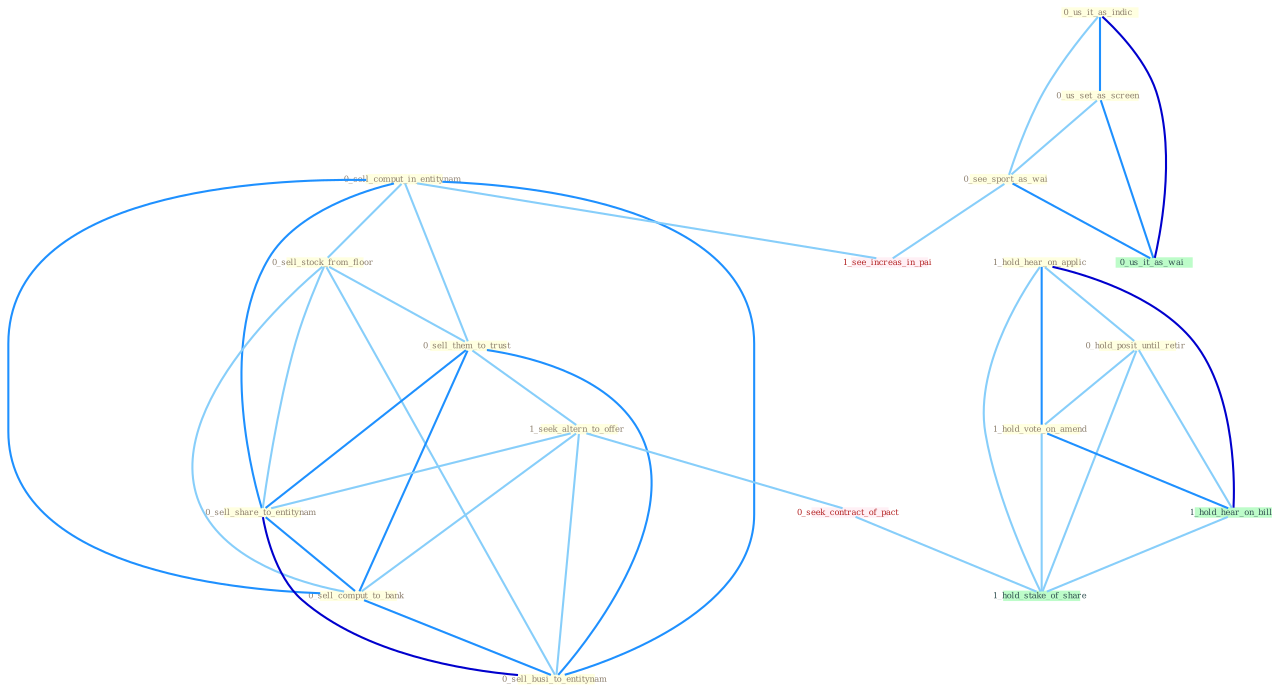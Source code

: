 Graph G{ 
    node
    [shape=polygon,style=filled,width=.5,height=.06,color="#BDFCC9",fixedsize=true,fontsize=4,
    fontcolor="#2f4f4f"];
    {node
    [color="#ffffe0", fontcolor="#8b7d6b"] "0_sell_comput_in_entitynam " "0_sell_stock_from_floor " "0_sell_them_to_trust " "0_us_it_as_indic " "1_hold_hear_on_applic " "0_us_set_as_screen " "1_seek_altern_to_offer " "0_sell_share_to_entitynam " "0_hold_posit_until_retir " "1_hold_vote_on_amend " "0_sell_comput_to_bank " "0_see_sport_as_wai " "0_sell_busi_to_entitynam "}
{node [color="#fff0f5", fontcolor="#b22222"] "0_seek_contract_of_pact " "1_see_increas_in_pai "}
edge [color="#B0E2FF"];

	"0_sell_comput_in_entitynam " -- "0_sell_stock_from_floor " [w="1", color="#87cefa" ];
	"0_sell_comput_in_entitynam " -- "0_sell_them_to_trust " [w="1", color="#87cefa" ];
	"0_sell_comput_in_entitynam " -- "0_sell_share_to_entitynam " [w="2", color="#1e90ff" , len=0.8];
	"0_sell_comput_in_entitynam " -- "0_sell_comput_to_bank " [w="2", color="#1e90ff" , len=0.8];
	"0_sell_comput_in_entitynam " -- "0_sell_busi_to_entitynam " [w="2", color="#1e90ff" , len=0.8];
	"0_sell_comput_in_entitynam " -- "1_see_increas_in_pai " [w="1", color="#87cefa" ];
	"0_sell_stock_from_floor " -- "0_sell_them_to_trust " [w="1", color="#87cefa" ];
	"0_sell_stock_from_floor " -- "0_sell_share_to_entitynam " [w="1", color="#87cefa" ];
	"0_sell_stock_from_floor " -- "0_sell_comput_to_bank " [w="1", color="#87cefa" ];
	"0_sell_stock_from_floor " -- "0_sell_busi_to_entitynam " [w="1", color="#87cefa" ];
	"0_sell_them_to_trust " -- "1_seek_altern_to_offer " [w="1", color="#87cefa" ];
	"0_sell_them_to_trust " -- "0_sell_share_to_entitynam " [w="2", color="#1e90ff" , len=0.8];
	"0_sell_them_to_trust " -- "0_sell_comput_to_bank " [w="2", color="#1e90ff" , len=0.8];
	"0_sell_them_to_trust " -- "0_sell_busi_to_entitynam " [w="2", color="#1e90ff" , len=0.8];
	"0_us_it_as_indic " -- "0_us_set_as_screen " [w="2", color="#1e90ff" , len=0.8];
	"0_us_it_as_indic " -- "0_see_sport_as_wai " [w="1", color="#87cefa" ];
	"0_us_it_as_indic " -- "0_us_it_as_wai " [w="3", color="#0000cd" , len=0.6];
	"1_hold_hear_on_applic " -- "0_hold_posit_until_retir " [w="1", color="#87cefa" ];
	"1_hold_hear_on_applic " -- "1_hold_vote_on_amend " [w="2", color="#1e90ff" , len=0.8];
	"1_hold_hear_on_applic " -- "1_hold_hear_on_bill " [w="3", color="#0000cd" , len=0.6];
	"1_hold_hear_on_applic " -- "1_hold_stake_of_share " [w="1", color="#87cefa" ];
	"0_us_set_as_screen " -- "0_see_sport_as_wai " [w="1", color="#87cefa" ];
	"0_us_set_as_screen " -- "0_us_it_as_wai " [w="2", color="#1e90ff" , len=0.8];
	"1_seek_altern_to_offer " -- "0_sell_share_to_entitynam " [w="1", color="#87cefa" ];
	"1_seek_altern_to_offer " -- "0_sell_comput_to_bank " [w="1", color="#87cefa" ];
	"1_seek_altern_to_offer " -- "0_sell_busi_to_entitynam " [w="1", color="#87cefa" ];
	"1_seek_altern_to_offer " -- "0_seek_contract_of_pact " [w="1", color="#87cefa" ];
	"0_sell_share_to_entitynam " -- "0_sell_comput_to_bank " [w="2", color="#1e90ff" , len=0.8];
	"0_sell_share_to_entitynam " -- "0_sell_busi_to_entitynam " [w="3", color="#0000cd" , len=0.6];
	"0_hold_posit_until_retir " -- "1_hold_vote_on_amend " [w="1", color="#87cefa" ];
	"0_hold_posit_until_retir " -- "1_hold_hear_on_bill " [w="1", color="#87cefa" ];
	"0_hold_posit_until_retir " -- "1_hold_stake_of_share " [w="1", color="#87cefa" ];
	"1_hold_vote_on_amend " -- "1_hold_hear_on_bill " [w="2", color="#1e90ff" , len=0.8];
	"1_hold_vote_on_amend " -- "1_hold_stake_of_share " [w="1", color="#87cefa" ];
	"0_sell_comput_to_bank " -- "0_sell_busi_to_entitynam " [w="2", color="#1e90ff" , len=0.8];
	"0_see_sport_as_wai " -- "0_us_it_as_wai " [w="2", color="#1e90ff" , len=0.8];
	"0_see_sport_as_wai " -- "1_see_increas_in_pai " [w="1", color="#87cefa" ];
	"0_seek_contract_of_pact " -- "1_hold_stake_of_share " [w="1", color="#87cefa" ];
	"1_hold_hear_on_bill " -- "1_hold_stake_of_share " [w="1", color="#87cefa" ];
}